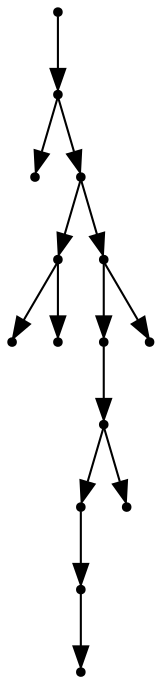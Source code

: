 digraph {
  14 [shape=point];
  13 [shape=point];
  0 [shape=point];
  12 [shape=point];
  3 [shape=point];
  1 [shape=point];
  2 [shape=point];
  11 [shape=point];
  9 [shape=point];
  8 [shape=point];
  6 [shape=point];
  5 [shape=point];
  4 [shape=point];
  7 [shape=point];
  10 [shape=point];
14 -> 13;
13 -> 0;
13 -> 12;
12 -> 3;
3 -> 1;
3 -> 2;
12 -> 11;
11 -> 9;
9 -> 8;
8 -> 6;
6 -> 5;
5 -> 4;
8 -> 7;
11 -> 10;
}
